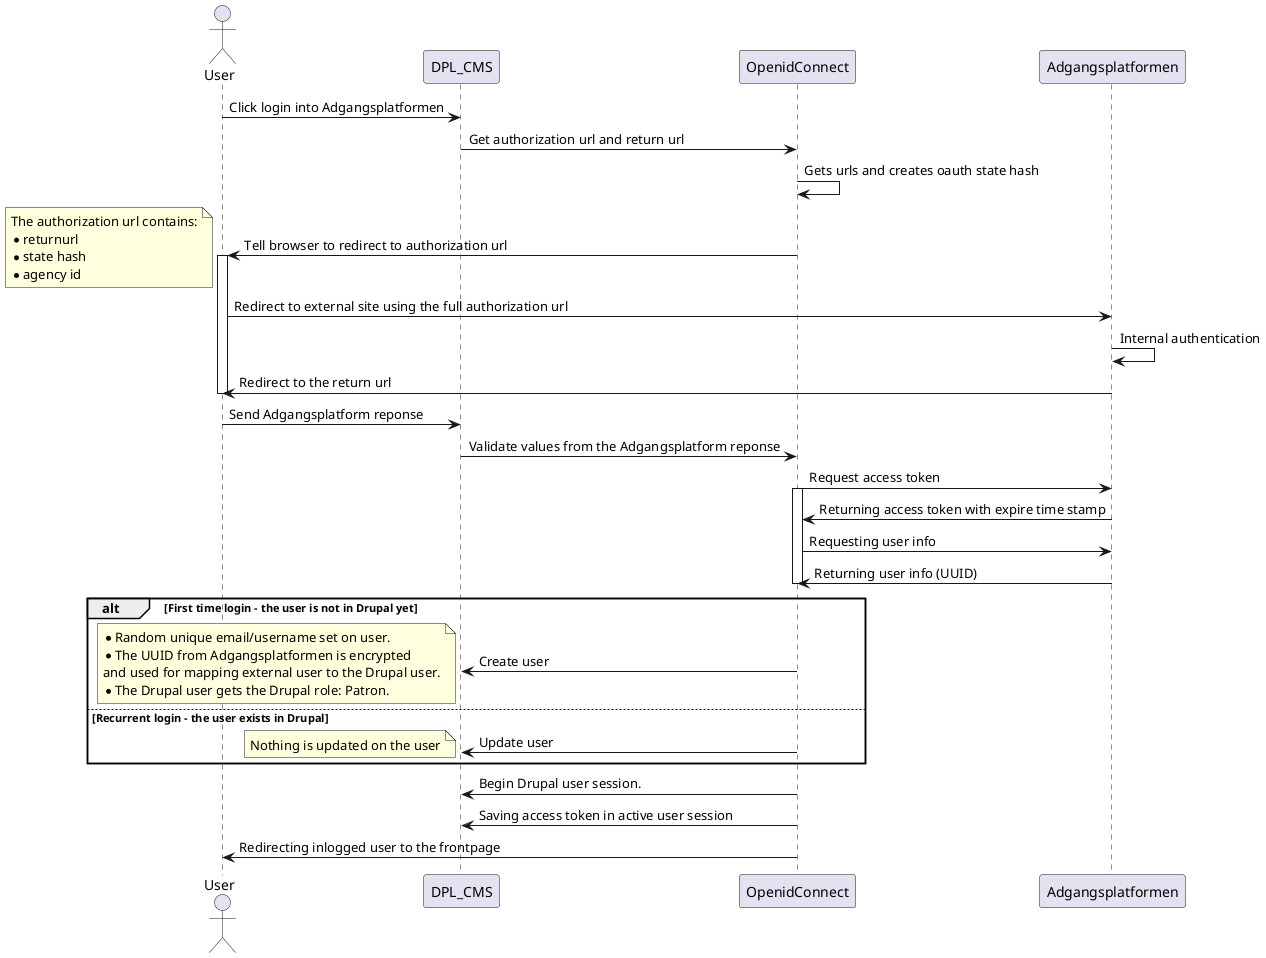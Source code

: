 @startuml
actor       User              as  user
participant DPL_CMS           as  cms
participant OpenidConnect    as  oc
participant Adgangsplatformen as  ap
user -> cms: Click login into Adgangsplatformen
cms -> oc: Get authorization url and return url
oc -> oc: Gets urls and creates oauth state hash

oc -> user: Tell browser to redirect to authorization url
activate user
note left
The authorization url contains:
* returnurl
* state hash
* agency id
end note
user -> ap: Redirect to external site using the full authorization url
ap -> ap: Internal authentication

ap -> user: Redirect to the return url
deactivate user
user -> cms: Send Adgangsplatform reponse
cms -> oc: Validate values from the Adgangsplatform reponse

oc -> ap: Request access token
activate oc
ap -> oc: Returning access token with expire time stamp
oc -> ap: Requesting user info
ap -> oc: Returning user info (UUID)
deactivate oc

alt First time login - the user is not in Drupal yet

oc -> cms: Create user
note left
* Random unique email/username set on user.
* The UUID from Adgangsplatformen is encrypted
and used for mapping external user to the Drupal user.
* The Drupal user gets the Drupal role: Patron.
end note

else Recurrent login - the user exists in Drupal

oc -> cms: Update user
note left
Nothing is updated on the user
end note

end


oc -> cms: Begin Drupal user session.
oc -> cms: Saving access token in active user session
oc -> user: Redirecting inlogged user to the frontpage
@enduml
